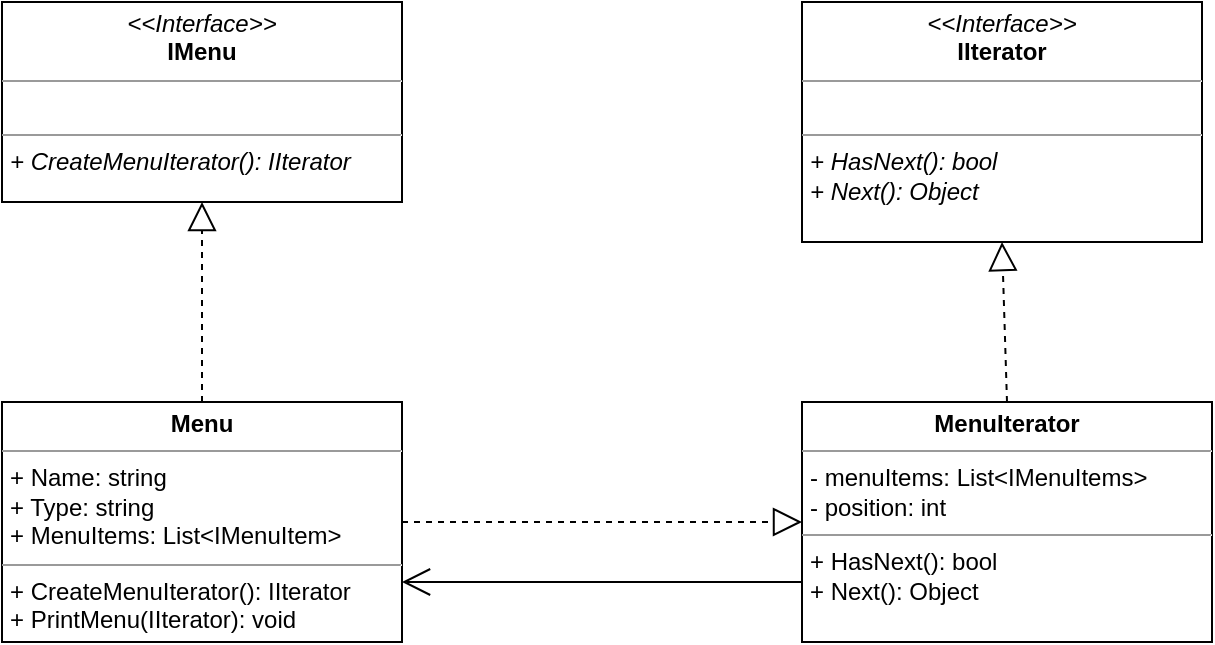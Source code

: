 <mxfile version="13.0.1" type="device"><diagram id="cqS_7WhlOxJLS-BdMzQu" name="Page-1"><mxGraphModel dx="1278" dy="530" grid="1" gridSize="10" guides="1" tooltips="1" connect="1" arrows="1" fold="1" page="1" pageScale="1" pageWidth="827" pageHeight="1169" math="0" shadow="0"><root><mxCell id="0"/><mxCell id="1" parent="0"/><mxCell id="RG5oKPh4Vzmw7u00-4lB-1" value="&lt;p style=&quot;margin: 0px ; margin-top: 4px ; text-align: center&quot;&gt;&lt;i&gt;&amp;lt;&amp;lt;Interface&amp;gt;&amp;gt;&lt;/i&gt;&lt;br&gt;&lt;b&gt;IIterator&lt;/b&gt;&lt;/p&gt;&lt;hr size=&quot;1&quot;&gt;&lt;p style=&quot;margin: 0px ; margin-left: 4px&quot;&gt;&lt;br&gt;&lt;/p&gt;&lt;hr size=&quot;1&quot;&gt;&lt;p style=&quot;margin: 0px ; margin-left: 4px&quot;&gt;&lt;i&gt;+ HasNext(): bool&lt;br&gt;+ Next(): Object&lt;/i&gt;&lt;/p&gt;" style="verticalAlign=top;align=left;overflow=fill;fontSize=12;fontFamily=Helvetica;html=1;" vertex="1" parent="1"><mxGeometry x="520" y="40" width="200" height="120" as="geometry"/></mxCell><mxCell id="RG5oKPh4Vzmw7u00-4lB-3" value="&lt;p style=&quot;margin: 0px ; margin-top: 4px ; text-align: center&quot;&gt;&lt;i&gt;&amp;lt;&amp;lt;Interface&amp;gt;&amp;gt;&lt;/i&gt;&lt;br&gt;&lt;b&gt;IMenu&lt;/b&gt;&lt;/p&gt;&lt;hr size=&quot;1&quot;&gt;&lt;p style=&quot;margin: 0px ; margin-left: 4px&quot;&gt;&lt;br&gt;&lt;/p&gt;&lt;hr size=&quot;1&quot;&gt;&lt;p style=&quot;margin: 0px ; margin-left: 4px&quot;&gt;&lt;i&gt;+ CreateMenuIterator(): IIterator&lt;/i&gt;&lt;br&gt;&lt;/p&gt;" style="verticalAlign=top;align=left;overflow=fill;fontSize=12;fontFamily=Helvetica;html=1;" vertex="1" parent="1"><mxGeometry x="120" y="40" width="200" height="100" as="geometry"/></mxCell><mxCell id="RG5oKPh4Vzmw7u00-4lB-4" value="&lt;p style=&quot;margin: 0px ; margin-top: 4px ; text-align: center&quot;&gt;&lt;b&gt;MenuIterator&lt;/b&gt;&lt;/p&gt;&lt;hr size=&quot;1&quot;&gt;&lt;p style=&quot;margin: 0px ; margin-left: 4px&quot;&gt;- menuItems: List&amp;lt;IMenuItems&amp;gt;&lt;/p&gt;&lt;p style=&quot;margin: 0px ; margin-left: 4px&quot;&gt;- position: int&lt;/p&gt;&lt;hr size=&quot;1&quot;&gt;&lt;p style=&quot;margin: 0px ; margin-left: 4px&quot;&gt;+ HasNext(): bool&lt;br&gt;+ Next(): Object&lt;br&gt;&lt;/p&gt;" style="verticalAlign=top;align=left;overflow=fill;fontSize=12;fontFamily=Helvetica;html=1;" vertex="1" parent="1"><mxGeometry x="520" y="240" width="205" height="120" as="geometry"/></mxCell><mxCell id="RG5oKPh4Vzmw7u00-4lB-5" value="" style="endArrow=block;dashed=1;endFill=0;endSize=12;html=1;entryX=0.5;entryY=1;entryDx=0;entryDy=0;exitX=0.5;exitY=0;exitDx=0;exitDy=0;" edge="1" parent="1" source="RG5oKPh4Vzmw7u00-4lB-4" target="RG5oKPh4Vzmw7u00-4lB-1"><mxGeometry width="160" relative="1" as="geometry"><mxPoint x="450" y="200" as="sourcePoint"/><mxPoint x="610" y="200" as="targetPoint"/></mxGeometry></mxCell><mxCell id="RG5oKPh4Vzmw7u00-4lB-6" value="&lt;p style=&quot;margin: 0px ; margin-top: 4px ; text-align: center&quot;&gt;&lt;b&gt;Menu&lt;/b&gt;&lt;/p&gt;&lt;hr size=&quot;1&quot;&gt;&lt;p style=&quot;margin: 0px ; margin-left: 4px&quot;&gt;+ Name: string&lt;/p&gt;&lt;p style=&quot;margin: 0px ; margin-left: 4px&quot;&gt;+ Type: string&lt;/p&gt;&lt;p style=&quot;margin: 0px ; margin-left: 4px&quot;&gt;+ MenuItems: List&amp;lt;IMenuItem&amp;gt;&lt;/p&gt;&lt;hr size=&quot;1&quot;&gt;&lt;p style=&quot;margin: 0px ; margin-left: 4px&quot;&gt;+ CreateMenuIterator(): IIterator&lt;br&gt;&lt;/p&gt;&lt;p style=&quot;margin: 0px ; margin-left: 4px&quot;&gt;+ PrintMenu(IIterator): void&lt;/p&gt;" style="verticalAlign=top;align=left;overflow=fill;fontSize=12;fontFamily=Helvetica;html=1;" vertex="1" parent="1"><mxGeometry x="120" y="240" width="200" height="120" as="geometry"/></mxCell><mxCell id="RG5oKPh4Vzmw7u00-4lB-7" value="" style="endArrow=block;dashed=1;endFill=0;endSize=12;html=1;exitX=0.5;exitY=0;exitDx=0;exitDy=0;" edge="1" parent="1" source="RG5oKPh4Vzmw7u00-4lB-6"><mxGeometry width="160" relative="1" as="geometry"><mxPoint x="210" y="220" as="sourcePoint"/><mxPoint x="220" y="140" as="targetPoint"/></mxGeometry></mxCell><mxCell id="RG5oKPh4Vzmw7u00-4lB-8" value="" style="endArrow=open;endFill=1;endSize=12;html=1;entryX=1;entryY=0.75;entryDx=0;entryDy=0;exitX=0;exitY=0.75;exitDx=0;exitDy=0;" edge="1" parent="1" source="RG5oKPh4Vzmw7u00-4lB-4" target="RG5oKPh4Vzmw7u00-4lB-6"><mxGeometry width="160" relative="1" as="geometry"><mxPoint x="360" y="400" as="sourcePoint"/><mxPoint x="520" y="400" as="targetPoint"/></mxGeometry></mxCell><mxCell id="RG5oKPh4Vzmw7u00-4lB-9" value="" style="endArrow=block;dashed=1;endFill=0;endSize=12;html=1;entryX=0;entryY=0.5;entryDx=0;entryDy=0;" edge="1" parent="1" source="RG5oKPh4Vzmw7u00-4lB-6" target="RG5oKPh4Vzmw7u00-4lB-4"><mxGeometry width="160" relative="1" as="geometry"><mxPoint x="320" y="300" as="sourcePoint"/><mxPoint x="480" y="300" as="targetPoint"/></mxGeometry></mxCell></root></mxGraphModel></diagram></mxfile>